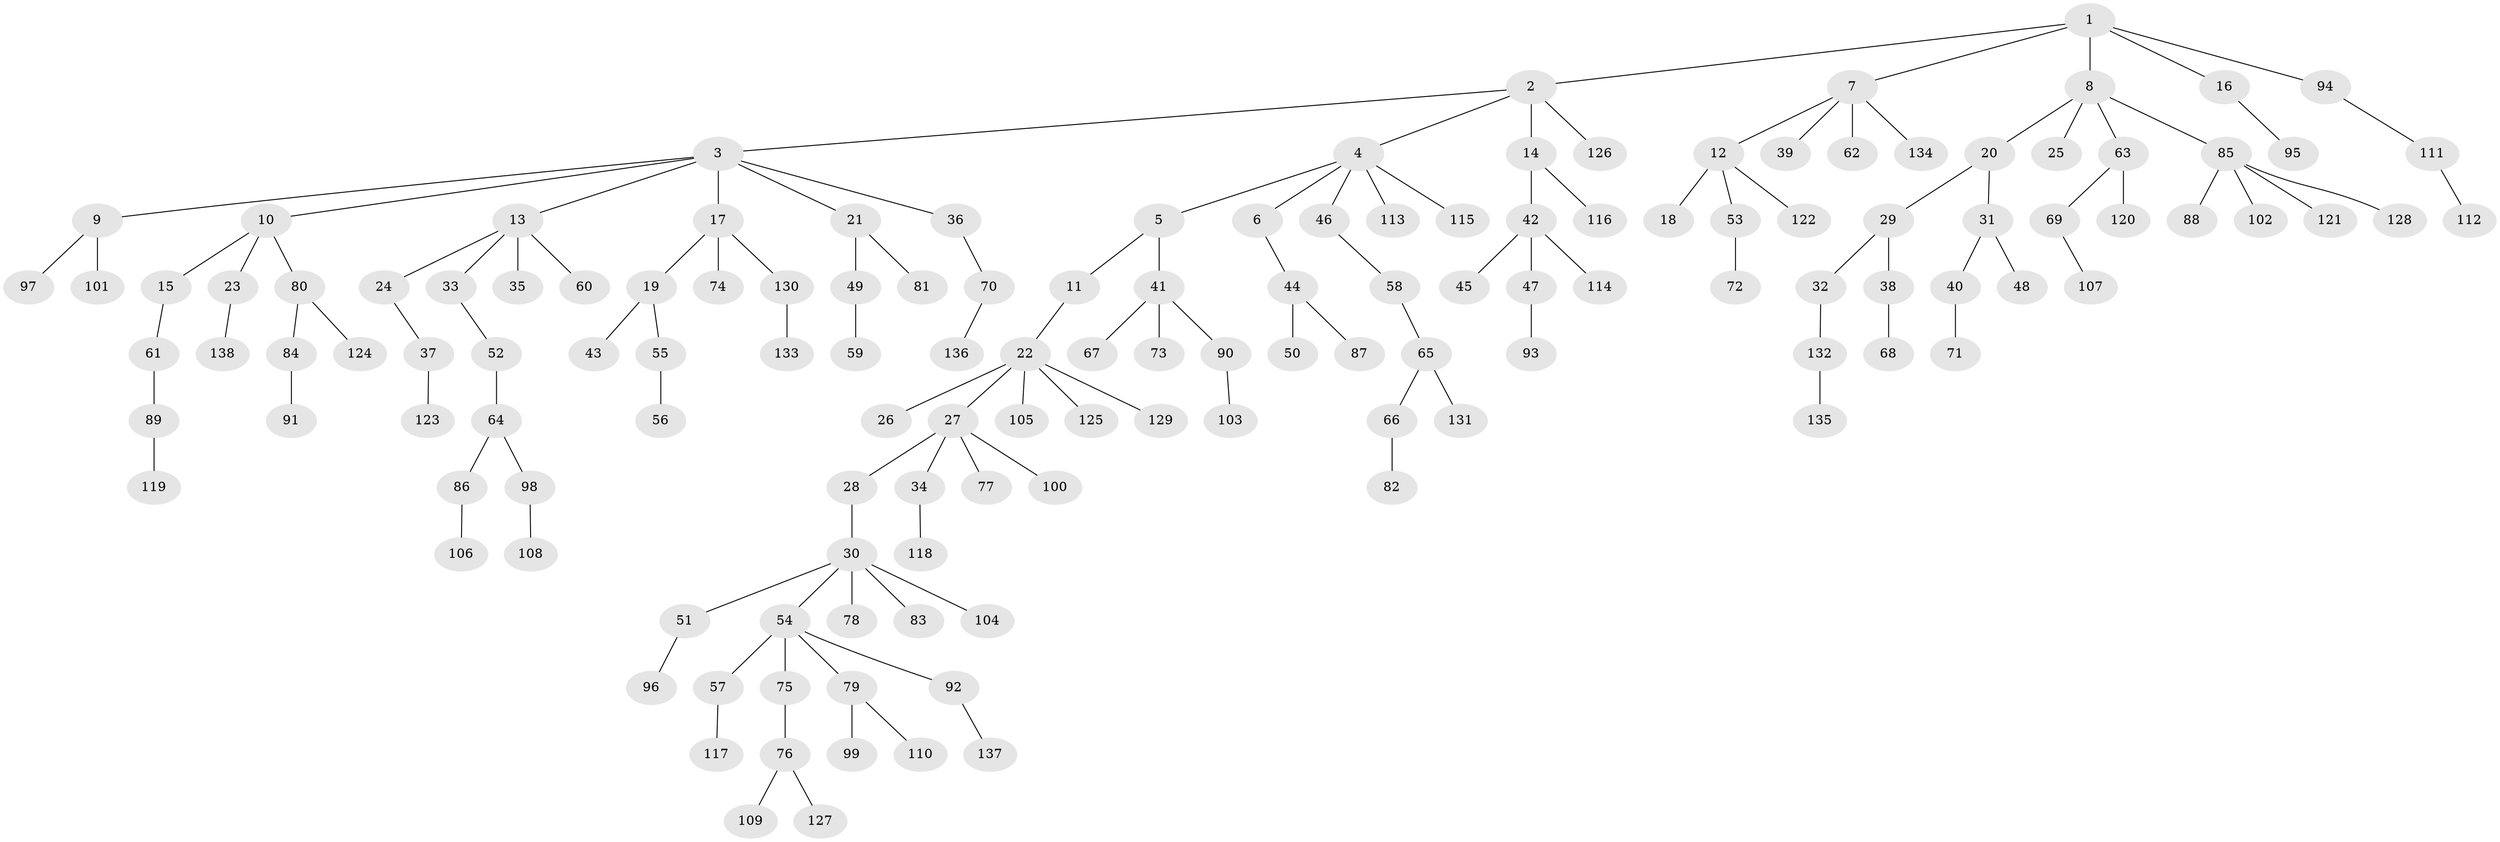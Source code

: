 // Generated by graph-tools (version 1.1) at 2025/26/03/09/25 03:26:32]
// undirected, 138 vertices, 137 edges
graph export_dot {
graph [start="1"]
  node [color=gray90,style=filled];
  1;
  2;
  3;
  4;
  5;
  6;
  7;
  8;
  9;
  10;
  11;
  12;
  13;
  14;
  15;
  16;
  17;
  18;
  19;
  20;
  21;
  22;
  23;
  24;
  25;
  26;
  27;
  28;
  29;
  30;
  31;
  32;
  33;
  34;
  35;
  36;
  37;
  38;
  39;
  40;
  41;
  42;
  43;
  44;
  45;
  46;
  47;
  48;
  49;
  50;
  51;
  52;
  53;
  54;
  55;
  56;
  57;
  58;
  59;
  60;
  61;
  62;
  63;
  64;
  65;
  66;
  67;
  68;
  69;
  70;
  71;
  72;
  73;
  74;
  75;
  76;
  77;
  78;
  79;
  80;
  81;
  82;
  83;
  84;
  85;
  86;
  87;
  88;
  89;
  90;
  91;
  92;
  93;
  94;
  95;
  96;
  97;
  98;
  99;
  100;
  101;
  102;
  103;
  104;
  105;
  106;
  107;
  108;
  109;
  110;
  111;
  112;
  113;
  114;
  115;
  116;
  117;
  118;
  119;
  120;
  121;
  122;
  123;
  124;
  125;
  126;
  127;
  128;
  129;
  130;
  131;
  132;
  133;
  134;
  135;
  136;
  137;
  138;
  1 -- 2;
  1 -- 7;
  1 -- 8;
  1 -- 16;
  1 -- 94;
  2 -- 3;
  2 -- 4;
  2 -- 14;
  2 -- 126;
  3 -- 9;
  3 -- 10;
  3 -- 13;
  3 -- 17;
  3 -- 21;
  3 -- 36;
  4 -- 5;
  4 -- 6;
  4 -- 46;
  4 -- 113;
  4 -- 115;
  5 -- 11;
  5 -- 41;
  6 -- 44;
  7 -- 12;
  7 -- 39;
  7 -- 62;
  7 -- 134;
  8 -- 20;
  8 -- 25;
  8 -- 63;
  8 -- 85;
  9 -- 97;
  9 -- 101;
  10 -- 15;
  10 -- 23;
  10 -- 80;
  11 -- 22;
  12 -- 18;
  12 -- 53;
  12 -- 122;
  13 -- 24;
  13 -- 33;
  13 -- 35;
  13 -- 60;
  14 -- 42;
  14 -- 116;
  15 -- 61;
  16 -- 95;
  17 -- 19;
  17 -- 74;
  17 -- 130;
  19 -- 43;
  19 -- 55;
  20 -- 29;
  20 -- 31;
  21 -- 49;
  21 -- 81;
  22 -- 26;
  22 -- 27;
  22 -- 105;
  22 -- 125;
  22 -- 129;
  23 -- 138;
  24 -- 37;
  27 -- 28;
  27 -- 34;
  27 -- 77;
  27 -- 100;
  28 -- 30;
  29 -- 32;
  29 -- 38;
  30 -- 51;
  30 -- 54;
  30 -- 78;
  30 -- 83;
  30 -- 104;
  31 -- 40;
  31 -- 48;
  32 -- 132;
  33 -- 52;
  34 -- 118;
  36 -- 70;
  37 -- 123;
  38 -- 68;
  40 -- 71;
  41 -- 67;
  41 -- 73;
  41 -- 90;
  42 -- 45;
  42 -- 47;
  42 -- 114;
  44 -- 50;
  44 -- 87;
  46 -- 58;
  47 -- 93;
  49 -- 59;
  51 -- 96;
  52 -- 64;
  53 -- 72;
  54 -- 57;
  54 -- 75;
  54 -- 79;
  54 -- 92;
  55 -- 56;
  57 -- 117;
  58 -- 65;
  61 -- 89;
  63 -- 69;
  63 -- 120;
  64 -- 86;
  64 -- 98;
  65 -- 66;
  65 -- 131;
  66 -- 82;
  69 -- 107;
  70 -- 136;
  75 -- 76;
  76 -- 109;
  76 -- 127;
  79 -- 99;
  79 -- 110;
  80 -- 84;
  80 -- 124;
  84 -- 91;
  85 -- 88;
  85 -- 102;
  85 -- 121;
  85 -- 128;
  86 -- 106;
  89 -- 119;
  90 -- 103;
  92 -- 137;
  94 -- 111;
  98 -- 108;
  111 -- 112;
  130 -- 133;
  132 -- 135;
}
